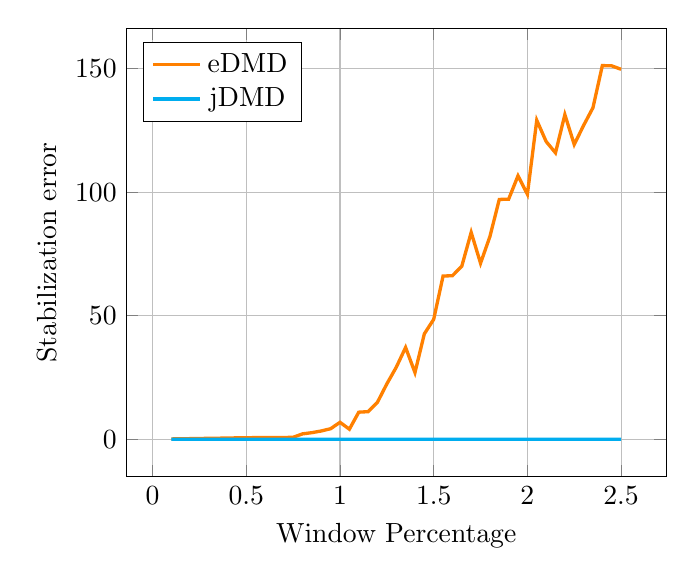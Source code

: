 % Recommended preamble:
\begin{tikzpicture}
\begin{axis}[xmajorgrids, ymajorgrids, xlabel={Window Percentage}, ylabel={Stabilization error}, legend pos={north west}]
    \addplot+[no marks, very thick, color={orange}]
        coordinates {
            (0.1,0.102)
            (0.15,0.157)
            (0.2,0.216)
            (0.25,0.259)
            (0.3,0.375)
            (0.35,0.399)
            (0.4,0.465)
            (0.45,0.539)
            (0.5,0.581)
            (0.55,0.642)
            (0.6,0.646)
            (0.65,0.705)
            (0.7,0.672)
            (0.75,0.776)
            (0.8,2.145)
            (0.85,2.64)
            (0.9,3.326)
            (0.95,4.242)
            (1.0,6.83)
            (1.05,4.04)
            (1.1,10.933)
            (1.15,11.146)
            (1.2,14.988)
            (1.25,22.399)
            (1.3,29.099)
            (1.35,37.129)
            (1.4,26.963)
            (1.45,42.639)
            (1.5,48.527)
            (1.55,66.048)
            (1.6,66.185)
            (1.65,70.057)
            (1.7,83.722)
            (1.75,71.228)
            (1.8,82.038)
            (1.85,97.052)
            (1.9,97.186)
            (1.95,106.638)
            (2.0,99.136)
            (2.05,129.119)
            (2.1,120.515)
            (2.15,115.923)
            (2.2,131.393)
            (2.25,119.298)
            (2.3,127.025)
            (2.35,134.211)
            (2.4,151.251)
            (2.45,151.147)
            (2.5,149.742)
        }
        ;
    \addplot+[no marks, very thick, color={cyan}]
        coordinates {
            (0.1,0.0)
            (0.15,0.001)
            (0.2,0.001)
            (0.25,0.001)
            (0.3,0.001)
            (0.35,0.001)
            (0.4,0.002)
            (0.45,0.002)
            (0.5,0.002)
            (0.55,0.002)
            (0.6,0.002)
            (0.65,0.002)
            (0.7,0.003)
            (0.75,0.003)
            (0.8,0.003)
            (0.85,0.003)
            (0.9,0.003)
            (0.95,0.004)
            (1.0,0.004)
            (1.05,0.004)
            (1.1,0.004)
            (1.15,0.005)
            (1.2,0.004)
            (1.25,0.004)
            (1.3,0.005)
            (1.35,0.005)
            (1.4,0.005)
            (1.45,0.006)
            (1.5,0.005)
            (1.55,0.006)
            (1.6,0.006)
            (1.65,0.006)
            (1.7,0.006)
            (1.75,0.007)
            (1.8,0.007)
            (1.85,0.007)
            (1.9,0.008)
            (1.95,0.007)
            (2.0,0.008)
            (2.05,0.007)
            (2.1,0.008)
            (2.15,0.009)
            (2.2,0.007)
            (2.25,0.009)
            (2.3,0.009)
            (2.35,0.009)
            (2.4,0.009)
            (2.45,0.009)
            (2.5,0.009)
        }
        ;
    \legend{{eDMD},{jDMD}}
\end{axis}
\end{tikzpicture}
